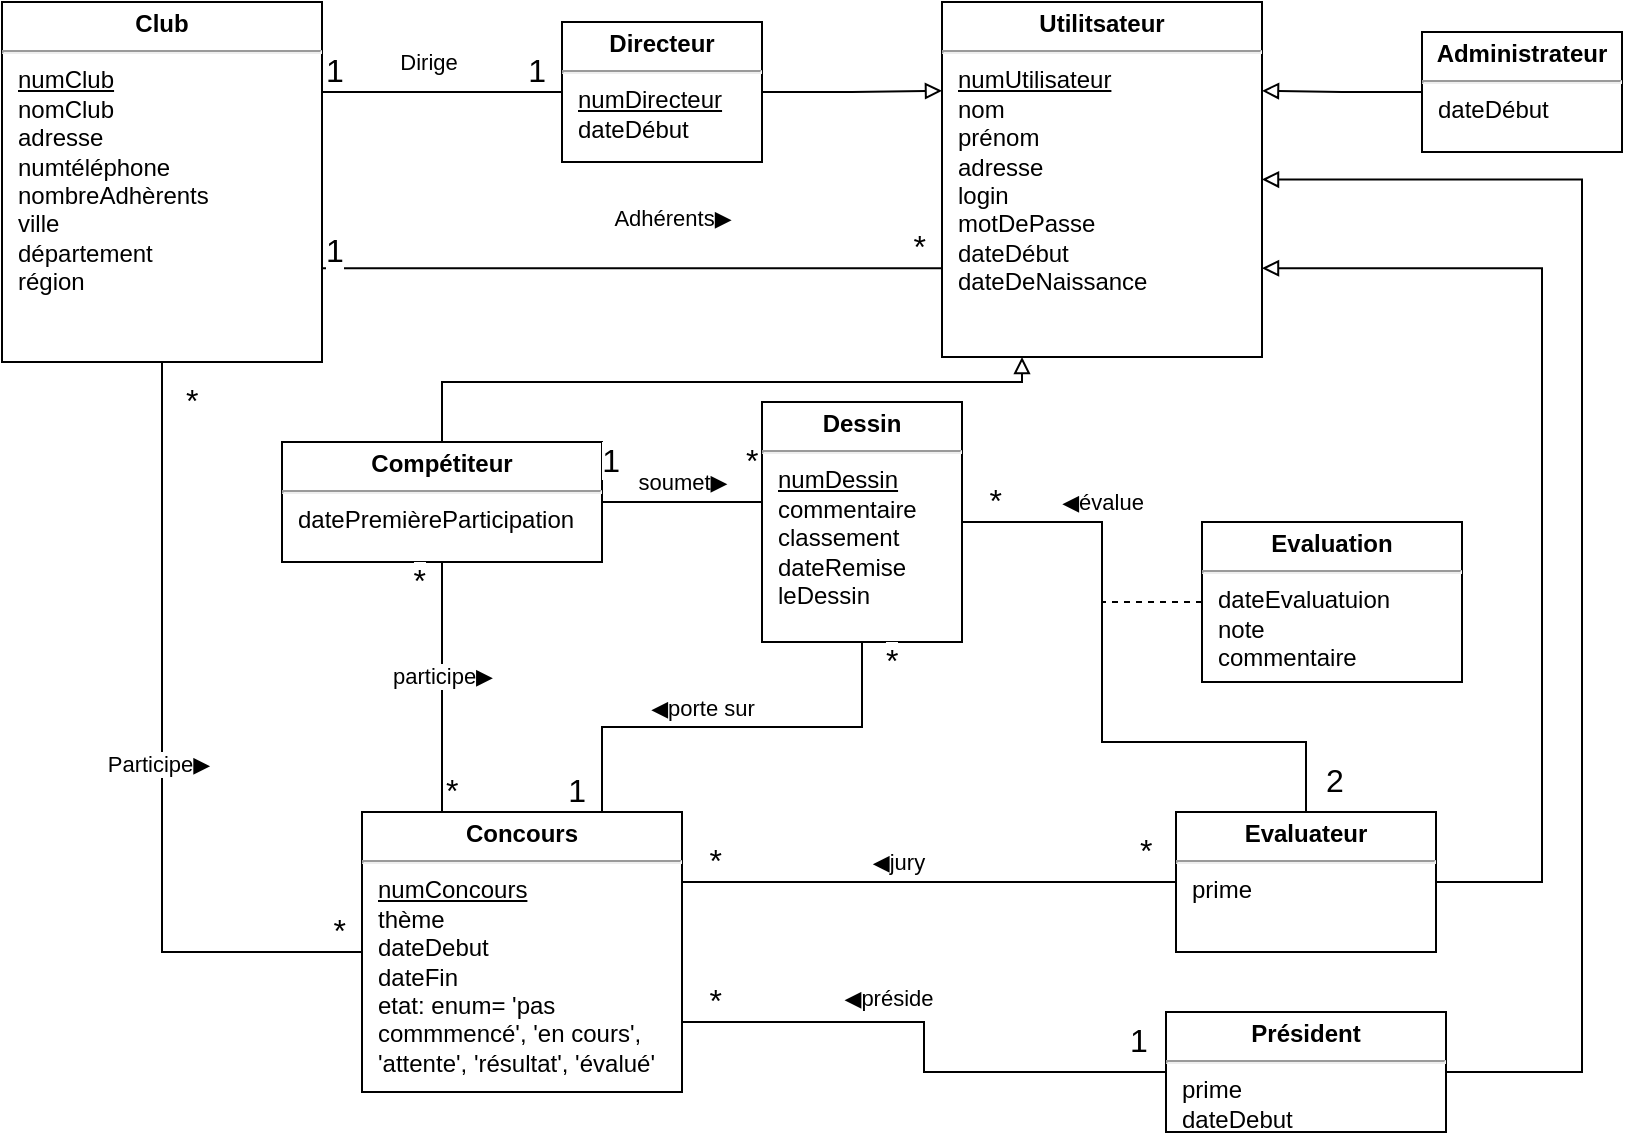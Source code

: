 <mxfile version="20.5.3" type="embed"><diagram name="Page-1" id="EejpOHcNsHCEbI0K28gb"><mxGraphModel dx="779" dy="449" grid="1" gridSize="10" guides="1" tooltips="1" connect="1" arrows="1" fold="1" page="1" pageScale="1" pageWidth="827" pageHeight="1169" math="0" shadow="0"><root><mxCell id="0"/><mxCell id="1" parent="0"/><mxCell id="5hK_h3T2M-ArZRw3g8xw-4" value="&lt;p style=&quot;margin: 4px 0px 0px; text-align: center;&quot;&gt;&lt;b style=&quot;&quot;&gt;Club&lt;/b&gt;&lt;/p&gt;&lt;hr&gt;&lt;p style=&quot;margin:0px;margin-left:8px;&quot;&gt;&lt;u&gt;numClub&lt;/u&gt;&lt;br&gt;nomClub&lt;br&gt;adresse&lt;/p&gt;&lt;p style=&quot;margin:0px;margin-left:8px;&quot;&gt;numtéléphone&lt;/p&gt;&lt;p style=&quot;margin:0px;margin-left:8px;&quot;&gt;nombreAdhèrents&lt;/p&gt;&lt;p style=&quot;margin:0px;margin-left:8px;&quot;&gt;ville&lt;/p&gt;&lt;p style=&quot;margin:0px;margin-left:8px;&quot;&gt;département&lt;/p&gt;&lt;p style=&quot;margin:0px;margin-left:8px;&quot;&gt;région&lt;/p&gt;" style="verticalAlign=top;align=left;overflow=fill;fontSize=12;fontFamily=Helvetica;html=1;whiteSpace=wrap;" parent="1" vertex="1"><mxGeometry x="10" y="80" width="160" height="180" as="geometry"/></mxCell><mxCell id="5hK_h3T2M-ArZRw3g8xw-5" value="&lt;p style=&quot;margin: 4px 0px 0px; text-align: center;&quot;&gt;&lt;b style=&quot;&quot;&gt;&lt;font style=&quot;font-size: 12px;&quot;&gt;Utilitsateur&lt;/font&gt;&lt;/b&gt;&lt;/p&gt;&lt;hr style=&quot;&quot;&gt;&lt;p style=&quot;margin: 0px 0px 0px 8px;&quot;&gt;&lt;u style=&quot;box-sizing: border-box; font-family: Helvetica, Arial, freesans, sans-serif;&quot;&gt;&lt;span style=&quot;box-sizing: border-box;&quot;&gt;&lt;font style=&quot;font-size: 12px;&quot;&gt;numUtilisateur&lt;/font&gt;&lt;/span&gt;&lt;/u&gt;&lt;/p&gt;&lt;p style=&quot;margin: 0px 0px 0px 8px;&quot;&gt;&lt;span style=&quot;font-family: Helvetica, Arial, freesans, sans-serif; background-color: initial;&quot;&gt;nom&lt;/span&gt;&lt;br&gt;&lt;/p&gt;&lt;p style=&quot;margin: 0px 0px 0px 8px;&quot;&gt;&lt;span style=&quot;box-sizing: border-box; font-family: Helvetica, Arial, freesans, sans-serif;&quot;&gt;&lt;font style=&quot;font-size: 12px;&quot;&gt;prénom&lt;/font&gt;&lt;/span&gt;&lt;/p&gt;&lt;p style=&quot;margin: 0px 0px 0px 8px;&quot;&gt;&lt;span style=&quot;box-sizing: border-box; font-family: Helvetica, Arial, freesans, sans-serif;&quot;&gt;&lt;font style=&quot;font-size: 12px;&quot;&gt;adresse&lt;/font&gt;&lt;/span&gt;&lt;/p&gt;&lt;p style=&quot;margin: 0px 0px 0px 8px;&quot;&gt;&lt;span style=&quot;box-sizing: border-box; font-family: Helvetica, Arial, freesans, sans-serif;&quot;&gt;&lt;font style=&quot;font-size: 12px;&quot;&gt;login&lt;/font&gt;&lt;/span&gt;&lt;/p&gt;&lt;p style=&quot;margin: 0px 0px 0px 8px;&quot;&gt;&lt;span style=&quot;box-sizing: border-box; font-family: Helvetica, Arial, freesans, sans-serif;&quot;&gt;&lt;font style=&quot;font-size: 12px;&quot;&gt;motDePasse&lt;/font&gt;&lt;/span&gt;&lt;/p&gt;&lt;p style=&quot;margin: 0px 0px 0px 8px;&quot;&gt;&lt;font style=&quot;font-size: 12px;&quot;&gt;&lt;span style=&quot;box-sizing: border-box; font-family: Helvetica, Arial, freesans, sans-serif;&quot;&gt;dateDébut&lt;/span&gt;&lt;br&gt;&lt;/font&gt;&lt;/p&gt;&lt;p style=&quot;margin: 0px 0px 0px 8px;&quot;&gt;&lt;span style=&quot;box-sizing: border-box; font-family: Helvetica, Arial, freesans, sans-serif;&quot;&gt;&lt;font style=&quot;font-size: 12px;&quot;&gt;dateDeNaissance&lt;/font&gt;&lt;/span&gt;&lt;/p&gt;" style="verticalAlign=top;align=left;overflow=fill;fontSize=12;fontFamily=Helvetica;html=1;whiteSpace=wrap;" parent="1" vertex="1"><mxGeometry x="480" y="80" width="160" height="177.5" as="geometry"/></mxCell><mxCell id="5hK_h3T2M-ArZRw3g8xw-7" value="&lt;p style=&quot;margin: 4px 0px 0px; text-align: center;&quot;&gt;&lt;b style=&quot;&quot;&gt;Concours&lt;/b&gt;&lt;/p&gt;&lt;hr&gt;&lt;p style=&quot;margin:0px;margin-left:8px;&quot;&gt;&lt;u&gt;numConcours&lt;/u&gt;&lt;/p&gt;&lt;p style=&quot;margin:0px;margin-left:8px;&quot;&gt;thème&lt;/p&gt;&lt;p style=&quot;margin:0px;margin-left:8px;&quot;&gt;dateDebut&lt;/p&gt;&lt;p style=&quot;margin:0px;margin-left:8px;&quot;&gt;dateFin&lt;/p&gt;&lt;p style=&quot;margin:0px;margin-left:8px;&quot;&gt;etat: enum= 'pas commmencé', 'en cours', 'attente', 'résultat', 'évalué'&lt;/p&gt;" style="verticalAlign=top;align=left;overflow=fill;fontSize=12;fontFamily=Helvetica;html=1;whiteSpace=wrap;" parent="1" vertex="1"><mxGeometry x="190" y="485" width="160" height="140" as="geometry"/></mxCell><mxCell id="3" style="edgeStyle=orthogonalEdgeStyle;rounded=0;orthogonalLoop=1;jettySize=auto;html=1;exitX=1;exitY=0.5;exitDx=0;exitDy=0;entryX=1;entryY=0.5;entryDx=0;entryDy=0;fontSize=12;endArrow=block;endFill=0;" edge="1" parent="1" source="5hK_h3T2M-ArZRw3g8xw-8" target="5hK_h3T2M-ArZRw3g8xw-5"><mxGeometry relative="1" as="geometry"><Array as="points"><mxPoint x="800" y="615"/><mxPoint x="800" y="169"/></Array></mxGeometry></mxCell><mxCell id="5hK_h3T2M-ArZRw3g8xw-8" value="&lt;p style=&quot;margin: 4px 0px 0px; text-align: center;&quot;&gt;&lt;b&gt;Président&lt;/b&gt;&lt;/p&gt;&lt;hr&gt;&lt;p style=&quot;margin:0px;margin-left:8px;&quot;&gt;prime&lt;/p&gt;&lt;p style=&quot;margin:0px;margin-left:8px;&quot;&gt;dateDebut&lt;/p&gt;" style="verticalAlign=top;align=left;overflow=fill;fontSize=12;fontFamily=Helvetica;html=1;whiteSpace=wrap;" parent="1" vertex="1"><mxGeometry x="592" y="585" width="140" height="60" as="geometry"/></mxCell><mxCell id="5hK_h3T2M-ArZRw3g8xw-31" style="edgeStyle=orthogonalEdgeStyle;rounded=0;orthogonalLoop=1;jettySize=auto;html=1;exitX=0;exitY=0.5;exitDx=0;exitDy=0;entryX=1;entryY=0.25;entryDx=0;entryDy=0;endArrow=block;endFill=0;" parent="1" source="5hK_h3T2M-ArZRw3g8xw-9" target="5hK_h3T2M-ArZRw3g8xw-5" edge="1"><mxGeometry relative="1" as="geometry"/></mxCell><mxCell id="5hK_h3T2M-ArZRw3g8xw-9" value="&lt;p style=&quot;margin: 4px 0px 0px; text-align: center;&quot;&gt;&lt;b&gt;Administrateur&lt;/b&gt;&lt;/p&gt;&lt;hr&gt;&lt;p style=&quot;margin:0px;margin-left:8px;&quot;&gt;dateDébut&lt;/p&gt;" style="verticalAlign=top;align=left;overflow=fill;fontSize=12;fontFamily=Helvetica;html=1;whiteSpace=wrap;" parent="1" vertex="1"><mxGeometry x="720" y="95" width="100" height="60" as="geometry"/></mxCell><mxCell id="5hK_h3T2M-ArZRw3g8xw-30" style="edgeStyle=orthogonalEdgeStyle;rounded=0;orthogonalLoop=1;jettySize=auto;html=1;exitX=1;exitY=0.5;exitDx=0;exitDy=0;entryX=0;entryY=0.25;entryDx=0;entryDy=0;endArrow=block;endFill=0;" parent="1" source="5hK_h3T2M-ArZRw3g8xw-10" target="5hK_h3T2M-ArZRw3g8xw-5" edge="1"><mxGeometry relative="1" as="geometry"/></mxCell><mxCell id="5hK_h3T2M-ArZRw3g8xw-10" value="&lt;p style=&quot;margin: 4px 0px 0px; text-align: center;&quot;&gt;&lt;b&gt;Directeur&lt;/b&gt;&lt;/p&gt;&lt;hr&gt;&lt;p style=&quot;margin:0px;margin-left:8px;&quot;&gt;&lt;u&gt;numDirecteur&lt;/u&gt;&lt;/p&gt;&lt;p style=&quot;margin:0px;margin-left:8px;&quot;&gt;dateDébut&lt;/p&gt;" style="verticalAlign=top;align=left;overflow=fill;fontSize=12;fontFamily=Helvetica;html=1;whiteSpace=wrap;" parent="1" vertex="1"><mxGeometry x="290" y="90" width="100" height="70" as="geometry"/></mxCell><mxCell id="2" style="edgeStyle=orthogonalEdgeStyle;rounded=0;orthogonalLoop=1;jettySize=auto;html=1;exitX=0.5;exitY=0;exitDx=0;exitDy=0;entryX=0.25;entryY=1;entryDx=0;entryDy=0;fontSize=12;endArrow=block;endFill=0;" edge="1" parent="1" source="5hK_h3T2M-ArZRw3g8xw-11" target="5hK_h3T2M-ArZRw3g8xw-5"><mxGeometry relative="1" as="geometry"><Array as="points"><mxPoint x="230" y="270"/><mxPoint x="520" y="270"/></Array></mxGeometry></mxCell><mxCell id="5hK_h3T2M-ArZRw3g8xw-11" value="&lt;p style=&quot;margin: 4px 0px 0px; text-align: center;&quot;&gt;&lt;b&gt;Compétiteur&lt;/b&gt;&lt;/p&gt;&lt;hr&gt;&lt;p style=&quot;margin:0px;margin-left:8px;&quot;&gt;datePremièreParticipation&lt;/p&gt;" style="verticalAlign=top;align=left;overflow=fill;fontSize=12;fontFamily=Helvetica;html=1;whiteSpace=wrap;" parent="1" vertex="1"><mxGeometry x="150" y="300" width="160" height="60" as="geometry"/></mxCell><mxCell id="5hK_h3T2M-ArZRw3g8xw-12" value="&lt;p style=&quot;margin: 4px 0px 0px; text-align: center;&quot;&gt;&lt;b&gt;Dessin&lt;/b&gt;&lt;/p&gt;&lt;hr&gt;&lt;p style=&quot;margin:0px;margin-left:8px;&quot;&gt;&lt;u&gt;numDessin&lt;/u&gt;&lt;/p&gt;&lt;p style=&quot;margin:0px;margin-left:8px;&quot;&gt;commentaire&lt;/p&gt;&lt;p style=&quot;margin:0px;margin-left:8px;&quot;&gt;classement&lt;/p&gt;&lt;p style=&quot;margin:0px;margin-left:8px;&quot;&gt;dateRemise&lt;/p&gt;&lt;p style=&quot;margin:0px;margin-left:8px;&quot;&gt;leDessin&lt;/p&gt;" style="verticalAlign=top;align=left;overflow=fill;fontSize=12;fontFamily=Helvetica;html=1;whiteSpace=wrap;" parent="1" vertex="1"><mxGeometry x="390" y="280" width="100" height="120" as="geometry"/></mxCell><mxCell id="5hK_h3T2M-ArZRw3g8xw-75" style="edgeStyle=orthogonalEdgeStyle;rounded=0;orthogonalLoop=1;jettySize=auto;html=1;exitX=0;exitY=0.5;exitDx=0;exitDy=0;endArrow=none;endFill=0;dashed=1;" parent="1" source="5hK_h3T2M-ArZRw3g8xw-13" edge="1"><mxGeometry relative="1" as="geometry"><mxPoint x="560.0" y="379.941" as="targetPoint"/></mxGeometry></mxCell><mxCell id="5hK_h3T2M-ArZRw3g8xw-13" value="&lt;p style=&quot;margin: 4px 0px 0px; text-align: center;&quot;&gt;&lt;b&gt;Evaluation&lt;/b&gt;&lt;/p&gt;&lt;hr&gt;&lt;p style=&quot;margin:0px;margin-left:8px;&quot;&gt;dateEvaluatuion&lt;/p&gt;&lt;p style=&quot;margin:0px;margin-left:8px;&quot;&gt;note&lt;/p&gt;&lt;p style=&quot;margin:0px;margin-left:8px;&quot;&gt;commentaire&lt;/p&gt;" style="verticalAlign=top;align=left;overflow=fill;fontSize=12;fontFamily=Helvetica;html=1;whiteSpace=wrap;" parent="1" vertex="1"><mxGeometry x="610" y="340" width="130" height="80" as="geometry"/></mxCell><mxCell id="5hK_h3T2M-ArZRw3g8xw-63" style="edgeStyle=orthogonalEdgeStyle;rounded=0;orthogonalLoop=1;jettySize=auto;html=1;exitX=1;exitY=0.5;exitDx=0;exitDy=0;entryX=1;entryY=0.75;entryDx=0;entryDy=0;endArrow=block;endFill=0;" parent="1" source="5hK_h3T2M-ArZRw3g8xw-14" target="5hK_h3T2M-ArZRw3g8xw-5" edge="1"><mxGeometry relative="1" as="geometry"><mxPoint x="630" y="300" as="targetPoint"/><Array as="points"><mxPoint x="780" y="520"/><mxPoint x="780" y="213"/></Array></mxGeometry></mxCell><mxCell id="5hK_h3T2M-ArZRw3g8xw-14" value="&lt;p style=&quot;margin: 4px 0px 0px; text-align: center;&quot;&gt;&lt;b&gt;Evaluateur&lt;/b&gt;&lt;/p&gt;&lt;hr&gt;&lt;p style=&quot;margin:0px;margin-left:8px;&quot;&gt;prime&lt;/p&gt;" style="verticalAlign=top;align=left;overflow=fill;fontSize=12;fontFamily=Helvetica;html=1;whiteSpace=wrap;" parent="1" vertex="1"><mxGeometry x="597" y="485" width="130" height="70" as="geometry"/></mxCell><mxCell id="5hK_h3T2M-ArZRw3g8xw-21" value="" style="endArrow=none;html=1;edgeStyle=orthogonalEdgeStyle;rounded=0;exitX=1;exitY=0.75;exitDx=0;exitDy=0;entryX=0;entryY=0.75;entryDx=0;entryDy=0;" parent="1" source="5hK_h3T2M-ArZRw3g8xw-4" target="5hK_h3T2M-ArZRw3g8xw-5" edge="1"><mxGeometry relative="1" as="geometry"><mxPoint x="180" y="270" as="sourcePoint"/><mxPoint x="340" y="270" as="targetPoint"/><Array as="points"><mxPoint x="170" y="213"/></Array></mxGeometry></mxCell><mxCell id="5hK_h3T2M-ArZRw3g8xw-22" value="&lt;font style=&quot;font-size: 16px;&quot;&gt;1&lt;/font&gt;" style="edgeLabel;resizable=0;html=1;align=left;verticalAlign=bottom;" parent="5hK_h3T2M-ArZRw3g8xw-21" connectable="0" vertex="1"><mxGeometry x="-1" relative="1" as="geometry"/></mxCell><mxCell id="5hK_h3T2M-ArZRw3g8xw-23" value="&lt;font style=&quot;font-size: 16px;&quot;&gt;*&lt;/font&gt;" style="edgeLabel;resizable=0;html=1;align=right;verticalAlign=bottom;" parent="5hK_h3T2M-ArZRw3g8xw-21" connectable="0" vertex="1"><mxGeometry x="1" relative="1" as="geometry"><mxPoint x="-8" as="offset"/></mxGeometry></mxCell><mxCell id="5hK_h3T2M-ArZRw3g8xw-25" value="Adhérents▶" style="edgeLabel;html=1;align=center;verticalAlign=middle;resizable=0;points=[];" parent="5hK_h3T2M-ArZRw3g8xw-21" vertex="1" connectable="0"><mxGeometry x="0.05" y="8" relative="1" as="geometry"><mxPoint x="13" y="-17" as="offset"/></mxGeometry></mxCell><mxCell id="5hK_h3T2M-ArZRw3g8xw-26" value="" style="endArrow=none;html=1;edgeStyle=orthogonalEdgeStyle;rounded=0;exitX=1;exitY=0.25;exitDx=0;exitDy=0;entryX=0;entryY=0.5;entryDx=0;entryDy=0;" parent="1" source="5hK_h3T2M-ArZRw3g8xw-4" target="5hK_h3T2M-ArZRw3g8xw-10" edge="1"><mxGeometry relative="1" as="geometry"><mxPoint x="170" y="40" as="sourcePoint"/><mxPoint x="360" y="40" as="targetPoint"/></mxGeometry></mxCell><mxCell id="5hK_h3T2M-ArZRw3g8xw-27" value="&lt;font style=&quot;font-size: 16px;&quot;&gt;1&lt;/font&gt;" style="edgeLabel;resizable=0;html=1;align=left;verticalAlign=bottom;" parent="5hK_h3T2M-ArZRw3g8xw-26" connectable="0" vertex="1"><mxGeometry x="-1" relative="1" as="geometry"/></mxCell><mxCell id="5hK_h3T2M-ArZRw3g8xw-28" value="&lt;font style=&quot;font-size: 16px;&quot;&gt;1&lt;/font&gt;" style="edgeLabel;resizable=0;html=1;align=right;verticalAlign=bottom;" parent="5hK_h3T2M-ArZRw3g8xw-26" connectable="0" vertex="1"><mxGeometry x="1" relative="1" as="geometry"><mxPoint x="-8" as="offset"/></mxGeometry></mxCell><mxCell id="5hK_h3T2M-ArZRw3g8xw-29" value="Dirige" style="edgeLabel;html=1;align=center;verticalAlign=middle;resizable=0;points=[];" parent="5hK_h3T2M-ArZRw3g8xw-26" vertex="1" connectable="0"><mxGeometry x="0.05" y="8" relative="1" as="geometry"><mxPoint x="-10" y="-7" as="offset"/></mxGeometry></mxCell><mxCell id="5hK_h3T2M-ArZRw3g8xw-32" value="" style="endArrow=none;html=1;edgeStyle=orthogonalEdgeStyle;rounded=0;exitX=0.5;exitY=1;exitDx=0;exitDy=0;entryX=0;entryY=0.5;entryDx=0;entryDy=0;" parent="1" source="5hK_h3T2M-ArZRw3g8xw-4" target="5hK_h3T2M-ArZRw3g8xw-7" edge="1"><mxGeometry relative="1" as="geometry"><mxPoint x="-150" y="430" as="sourcePoint"/><mxPoint x="180" y="430" as="targetPoint"/></mxGeometry></mxCell><mxCell id="5hK_h3T2M-ArZRw3g8xw-33" value="&lt;font style=&quot;font-size: 16px;&quot;&gt;*&lt;/font&gt;" style="edgeLabel;resizable=0;html=1;align=left;verticalAlign=bottom;" parent="5hK_h3T2M-ArZRw3g8xw-32" connectable="0" vertex="1"><mxGeometry x="-1" relative="1" as="geometry"><mxPoint x="10" y="30" as="offset"/></mxGeometry></mxCell><mxCell id="5hK_h3T2M-ArZRw3g8xw-34" value="&lt;font style=&quot;font-size: 16px;&quot;&gt;*&lt;/font&gt;" style="edgeLabel;resizable=0;html=1;align=right;verticalAlign=bottom;" parent="5hK_h3T2M-ArZRw3g8xw-32" connectable="0" vertex="1"><mxGeometry x="1" relative="1" as="geometry"><mxPoint x="-8" as="offset"/></mxGeometry></mxCell><mxCell id="5hK_h3T2M-ArZRw3g8xw-35" value="Participe▶" style="edgeLabel;html=1;align=center;verticalAlign=middle;resizable=0;points=[];" parent="5hK_h3T2M-ArZRw3g8xw-32" vertex="1" connectable="0"><mxGeometry x="0.05" y="8" relative="1" as="geometry"><mxPoint x="-10" y="-7" as="offset"/></mxGeometry></mxCell><mxCell id="5hK_h3T2M-ArZRw3g8xw-36" value="" style="endArrow=none;html=1;edgeStyle=orthogonalEdgeStyle;rounded=0;entryX=1;entryY=0.5;entryDx=0;entryDy=0;exitX=0;exitY=0.5;exitDx=0;exitDy=0;" parent="1" source="5hK_h3T2M-ArZRw3g8xw-12" target="5hK_h3T2M-ArZRw3g8xw-11" edge="1"><mxGeometry relative="1" as="geometry"><mxPoint x="802" y="370" as="sourcePoint"/><mxPoint x="590.0" y="370" as="targetPoint"/><Array as="points"><mxPoint x="340" y="330"/><mxPoint x="340" y="330"/></Array></mxGeometry></mxCell><mxCell id="5hK_h3T2M-ArZRw3g8xw-37" value="&lt;font style=&quot;font-size: 16px;&quot;&gt;*&lt;/font&gt;" style="edgeLabel;resizable=0;html=1;align=left;verticalAlign=bottom;" parent="5hK_h3T2M-ArZRw3g8xw-36" connectable="0" vertex="1"><mxGeometry x="-1" relative="1" as="geometry"><mxPoint x="-10" y="-20" as="offset"/></mxGeometry></mxCell><mxCell id="5hK_h3T2M-ArZRw3g8xw-38" value="&lt;font style=&quot;font-size: 16px;&quot;&gt;1&lt;/font&gt;" style="edgeLabel;resizable=0;html=1;align=right;verticalAlign=bottom;" parent="5hK_h3T2M-ArZRw3g8xw-36" connectable="0" vertex="1"><mxGeometry x="1" relative="1" as="geometry"><mxPoint x="9" y="-10" as="offset"/></mxGeometry></mxCell><mxCell id="5hK_h3T2M-ArZRw3g8xw-39" value="soumet▶" style="edgeLabel;html=1;align=center;verticalAlign=middle;resizable=0;points=[];" parent="5hK_h3T2M-ArZRw3g8xw-36" vertex="1" connectable="0"><mxGeometry x="0.05" y="8" relative="1" as="geometry"><mxPoint x="-3" y="-18" as="offset"/></mxGeometry></mxCell><mxCell id="5hK_h3T2M-ArZRw3g8xw-46" value="" style="endArrow=none;html=1;edgeStyle=orthogonalEdgeStyle;rounded=0;exitX=0.25;exitY=0;exitDx=0;exitDy=0;entryX=0.5;entryY=1;entryDx=0;entryDy=0;" parent="1" source="5hK_h3T2M-ArZRw3g8xw-7" target="5hK_h3T2M-ArZRw3g8xw-11" edge="1"><mxGeometry relative="1" as="geometry"><mxPoint x="290" y="340" as="sourcePoint"/><mxPoint x="415" y="340" as="targetPoint"/></mxGeometry></mxCell><mxCell id="5hK_h3T2M-ArZRw3g8xw-47" value="&lt;font style=&quot;font-size: 16px;&quot;&gt;*&lt;/font&gt;" style="edgeLabel;resizable=0;html=1;align=left;verticalAlign=bottom;" parent="5hK_h3T2M-ArZRw3g8xw-46" connectable="0" vertex="1"><mxGeometry x="-1" relative="1" as="geometry"/></mxCell><mxCell id="5hK_h3T2M-ArZRw3g8xw-48" value="&lt;font style=&quot;font-size: 16px;&quot;&gt;*&lt;/font&gt;" style="edgeLabel;resizable=0;html=1;align=right;verticalAlign=bottom;" parent="5hK_h3T2M-ArZRw3g8xw-46" connectable="0" vertex="1"><mxGeometry x="1" relative="1" as="geometry"><mxPoint x="-8" y="20" as="offset"/></mxGeometry></mxCell><mxCell id="5hK_h3T2M-ArZRw3g8xw-49" value="participe▶" style="edgeLabel;html=1;align=center;verticalAlign=middle;resizable=0;points=[];" parent="5hK_h3T2M-ArZRw3g8xw-46" vertex="1" connectable="0"><mxGeometry x="0.05" y="8" relative="1" as="geometry"><mxPoint x="8" y="-3" as="offset"/></mxGeometry></mxCell><mxCell id="5hK_h3T2M-ArZRw3g8xw-51" value="" style="endArrow=none;html=1;edgeStyle=orthogonalEdgeStyle;rounded=0;exitX=0.5;exitY=1;exitDx=0;exitDy=0;entryX=0.75;entryY=0;entryDx=0;entryDy=0;" parent="1" source="5hK_h3T2M-ArZRw3g8xw-12" target="5hK_h3T2M-ArZRw3g8xw-7" edge="1"><mxGeometry relative="1" as="geometry"><mxPoint x="590" y="410" as="sourcePoint"/><mxPoint x="360" y="440" as="targetPoint"/></mxGeometry></mxCell><mxCell id="5hK_h3T2M-ArZRw3g8xw-52" value="&lt;font style=&quot;font-size: 16px;&quot;&gt;*&lt;/font&gt;" style="edgeLabel;resizable=0;html=1;align=left;verticalAlign=bottom;" parent="5hK_h3T2M-ArZRw3g8xw-51" connectable="0" vertex="1"><mxGeometry x="-1" relative="1" as="geometry"><mxPoint x="10" y="20" as="offset"/></mxGeometry></mxCell><mxCell id="5hK_h3T2M-ArZRw3g8xw-53" value="&lt;font style=&quot;font-size: 16px;&quot;&gt;1&lt;/font&gt;" style="edgeLabel;resizable=0;html=1;align=right;verticalAlign=bottom;" parent="5hK_h3T2M-ArZRw3g8xw-51" connectable="0" vertex="1"><mxGeometry x="1" relative="1" as="geometry"><mxPoint x="-8" as="offset"/></mxGeometry></mxCell><mxCell id="5hK_h3T2M-ArZRw3g8xw-54" value="◀porte sur" style="edgeLabel;html=1;align=center;verticalAlign=middle;resizable=0;points=[];" parent="5hK_h3T2M-ArZRw3g8xw-51" vertex="1" connectable="0"><mxGeometry x="0.05" y="8" relative="1" as="geometry"><mxPoint x="-10" y="-18" as="offset"/></mxGeometry></mxCell><mxCell id="5hK_h3T2M-ArZRw3g8xw-65" value="" style="endArrow=none;html=1;edgeStyle=orthogonalEdgeStyle;rounded=0;exitX=0;exitY=0.5;exitDx=0;exitDy=0;entryX=1;entryY=0.25;entryDx=0;entryDy=0;" parent="1" source="5hK_h3T2M-ArZRw3g8xw-14" target="5hK_h3T2M-ArZRw3g8xw-7" edge="1"><mxGeometry relative="1" as="geometry"><mxPoint x="440" y="695" as="sourcePoint"/><mxPoint x="310" y="745" as="targetPoint"/></mxGeometry></mxCell><mxCell id="5hK_h3T2M-ArZRw3g8xw-66" value="&lt;font style=&quot;font-size: 16px;&quot;&gt;*&lt;/font&gt;" style="edgeLabel;resizable=0;html=1;align=left;verticalAlign=bottom;" parent="5hK_h3T2M-ArZRw3g8xw-65" connectable="0" vertex="1"><mxGeometry x="-1" relative="1" as="geometry"><mxPoint x="-20" y="-5" as="offset"/></mxGeometry></mxCell><mxCell id="5hK_h3T2M-ArZRw3g8xw-67" value="&lt;font style=&quot;font-size: 16px;&quot;&gt;*&lt;/font&gt;" style="edgeLabel;resizable=0;html=1;align=right;verticalAlign=bottom;" parent="5hK_h3T2M-ArZRw3g8xw-65" connectable="0" vertex="1"><mxGeometry x="1" relative="1" as="geometry"><mxPoint x="20" as="offset"/></mxGeometry></mxCell><mxCell id="5hK_h3T2M-ArZRw3g8xw-68" value="◀jury" style="edgeLabel;html=1;align=center;verticalAlign=middle;resizable=0;points=[];" parent="5hK_h3T2M-ArZRw3g8xw-65" vertex="1" connectable="0"><mxGeometry x="0.05" y="8" relative="1" as="geometry"><mxPoint x="-10" y="-18" as="offset"/></mxGeometry></mxCell><mxCell id="5hK_h3T2M-ArZRw3g8xw-70" value="" style="endArrow=none;html=1;edgeStyle=orthogonalEdgeStyle;rounded=0;exitX=0.5;exitY=0;exitDx=0;exitDy=0;entryX=1;entryY=0.5;entryDx=0;entryDy=0;" parent="1" source="5hK_h3T2M-ArZRw3g8xw-14" target="5hK_h3T2M-ArZRw3g8xw-12" edge="1"><mxGeometry relative="1" as="geometry"><mxPoint x="607" y="495" as="sourcePoint"/><mxPoint x="360" y="495" as="targetPoint"/><Array as="points"><mxPoint x="662" y="450"/><mxPoint x="560" y="450"/><mxPoint x="560" y="340"/></Array></mxGeometry></mxCell><mxCell id="5hK_h3T2M-ArZRw3g8xw-71" value="&lt;font style=&quot;font-size: 16px;&quot;&gt;2&lt;/font&gt;" style="edgeLabel;resizable=0;html=1;align=left;verticalAlign=bottom;" parent="5hK_h3T2M-ArZRw3g8xw-70" connectable="0" vertex="1"><mxGeometry x="-1" relative="1" as="geometry"><mxPoint x="8" y="-5" as="offset"/></mxGeometry></mxCell><mxCell id="5hK_h3T2M-ArZRw3g8xw-72" value="&lt;font style=&quot;font-size: 16px;&quot;&gt;*&lt;/font&gt;" style="edgeLabel;resizable=0;html=1;align=right;verticalAlign=bottom;" parent="5hK_h3T2M-ArZRw3g8xw-70" connectable="0" vertex="1"><mxGeometry x="1" relative="1" as="geometry"><mxPoint x="20" as="offset"/></mxGeometry></mxCell><mxCell id="5hK_h3T2M-ArZRw3g8xw-73" value="◀évalue" style="edgeLabel;html=1;align=center;verticalAlign=middle;resizable=0;points=[];" parent="5hK_h3T2M-ArZRw3g8xw-70" vertex="1" connectable="0"><mxGeometry x="0.05" y="8" relative="1" as="geometry"><mxPoint x="8" y="-91" as="offset"/></mxGeometry></mxCell><mxCell id="5hK_h3T2M-ArZRw3g8xw-78" value="" style="endArrow=none;html=1;edgeStyle=orthogonalEdgeStyle;rounded=0;exitX=0;exitY=0.5;exitDx=0;exitDy=0;entryX=1;entryY=0.75;entryDx=0;entryDy=0;" parent="1" source="5hK_h3T2M-ArZRw3g8xw-8" target="5hK_h3T2M-ArZRw3g8xw-7" edge="1"><mxGeometry relative="1" as="geometry"><mxPoint x="563.5" y="670" as="sourcePoint"/><mxPoint x="316.5" y="670" as="targetPoint"/></mxGeometry></mxCell><mxCell id="5hK_h3T2M-ArZRw3g8xw-79" value="&lt;font style=&quot;font-size: 16px;&quot;&gt;1&lt;/font&gt;" style="edgeLabel;resizable=0;html=1;align=left;verticalAlign=bottom;" parent="5hK_h3T2M-ArZRw3g8xw-78" connectable="0" vertex="1"><mxGeometry x="-1" relative="1" as="geometry"><mxPoint x="-20" y="-5" as="offset"/></mxGeometry></mxCell><mxCell id="5hK_h3T2M-ArZRw3g8xw-80" value="&lt;font style=&quot;font-size: 16px;&quot;&gt;*&lt;/font&gt;" style="edgeLabel;resizable=0;html=1;align=right;verticalAlign=bottom;" parent="5hK_h3T2M-ArZRw3g8xw-78" connectable="0" vertex="1"><mxGeometry x="1" relative="1" as="geometry"><mxPoint x="20" as="offset"/></mxGeometry></mxCell><mxCell id="5hK_h3T2M-ArZRw3g8xw-81" value="◀préside" style="edgeLabel;html=1;align=center;verticalAlign=middle;resizable=0;points=[];" parent="5hK_h3T2M-ArZRw3g8xw-78" vertex="1" connectable="0"><mxGeometry x="0.05" y="8" relative="1" as="geometry"><mxPoint x="-10" y="-18" as="offset"/></mxGeometry></mxCell></root></mxGraphModel></diagram></mxfile>